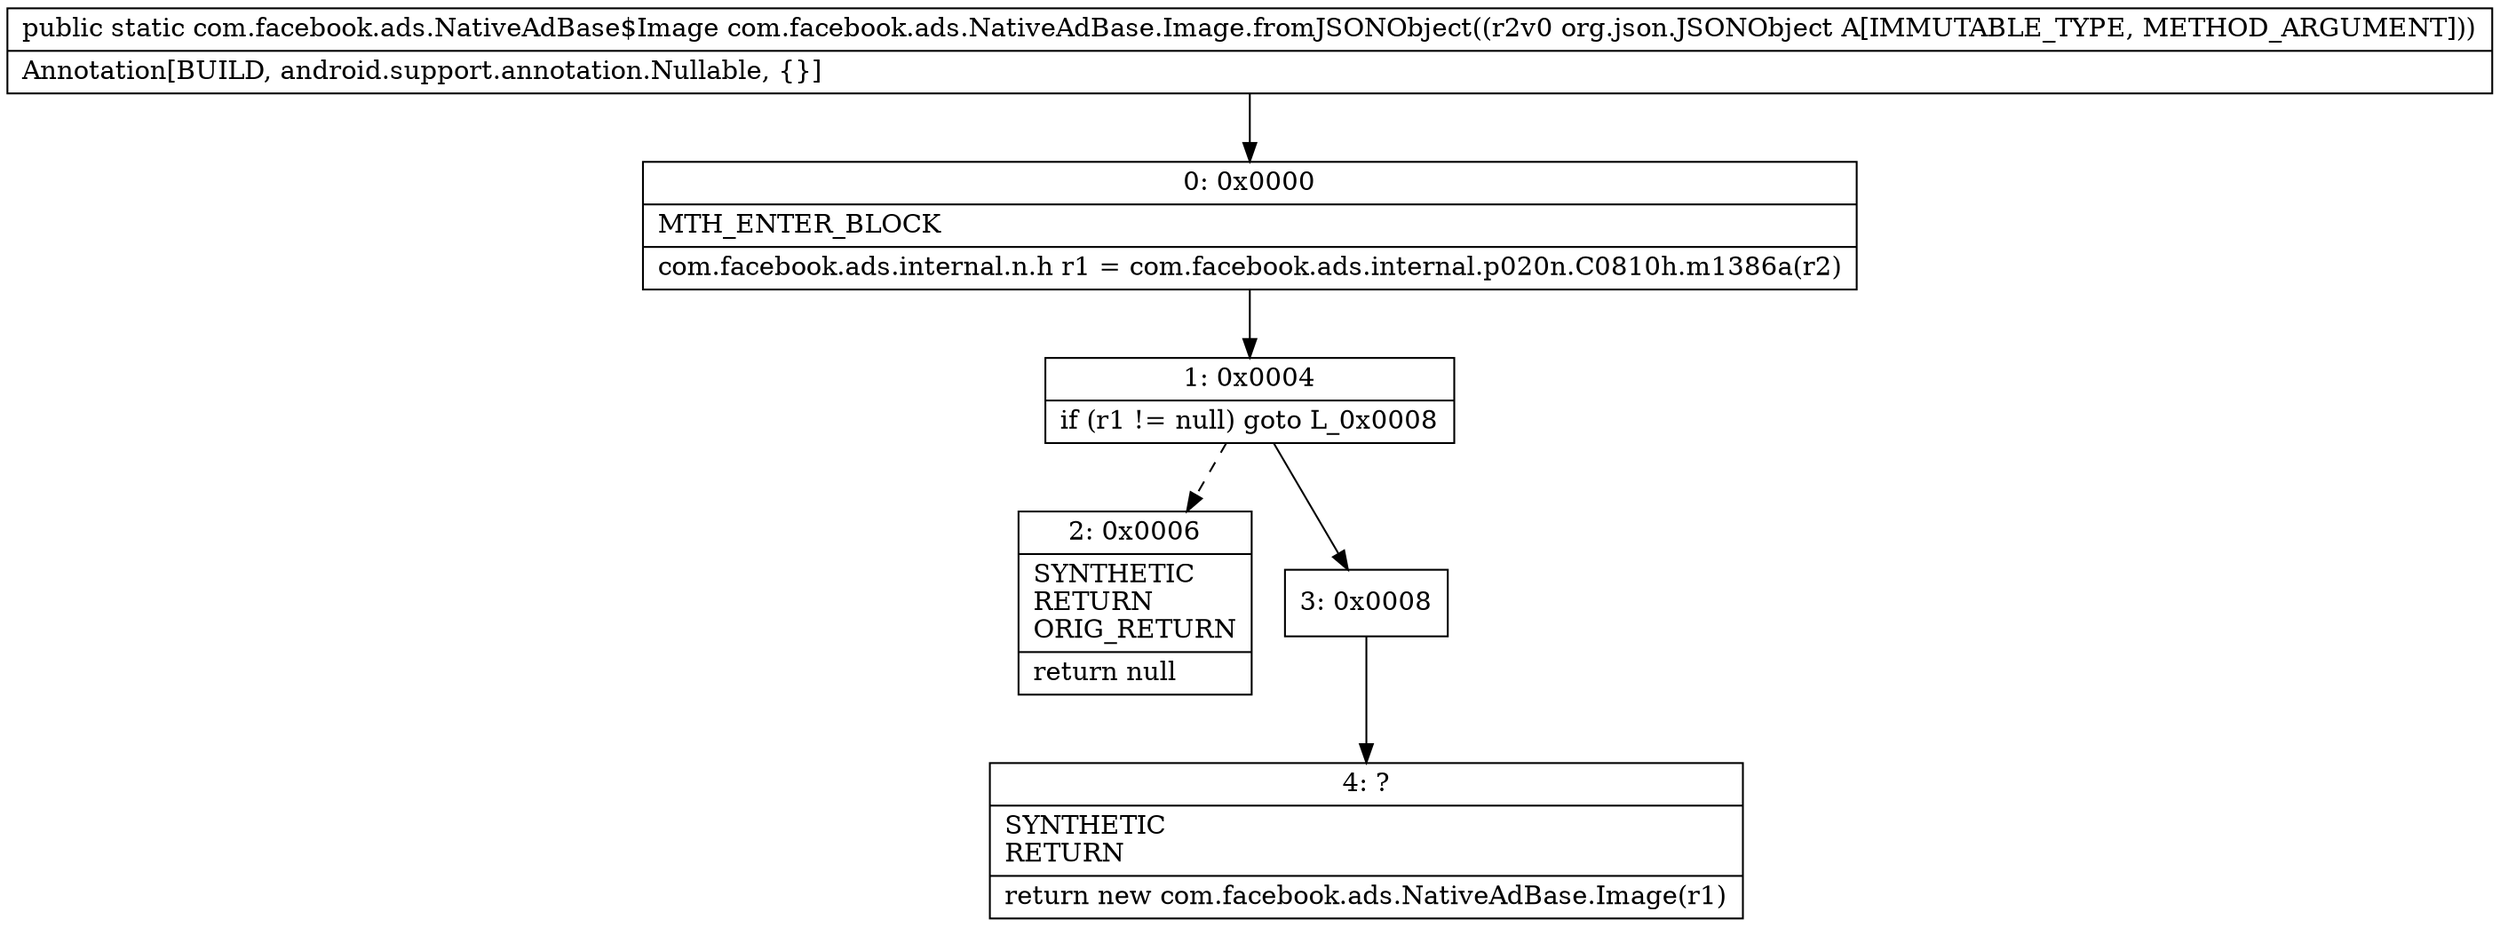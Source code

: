 digraph "CFG forcom.facebook.ads.NativeAdBase.Image.fromJSONObject(Lorg\/json\/JSONObject;)Lcom\/facebook\/ads\/NativeAdBase$Image;" {
Node_0 [shape=record,label="{0\:\ 0x0000|MTH_ENTER_BLOCK\l|com.facebook.ads.internal.n.h r1 = com.facebook.ads.internal.p020n.C0810h.m1386a(r2)\l}"];
Node_1 [shape=record,label="{1\:\ 0x0004|if (r1 != null) goto L_0x0008\l}"];
Node_2 [shape=record,label="{2\:\ 0x0006|SYNTHETIC\lRETURN\lORIG_RETURN\l|return null\l}"];
Node_3 [shape=record,label="{3\:\ 0x0008}"];
Node_4 [shape=record,label="{4\:\ ?|SYNTHETIC\lRETURN\l|return new com.facebook.ads.NativeAdBase.Image(r1)\l}"];
MethodNode[shape=record,label="{public static com.facebook.ads.NativeAdBase$Image com.facebook.ads.NativeAdBase.Image.fromJSONObject((r2v0 org.json.JSONObject A[IMMUTABLE_TYPE, METHOD_ARGUMENT]))  | Annotation[BUILD, android.support.annotation.Nullable, \{\}]\l}"];
MethodNode -> Node_0;
Node_0 -> Node_1;
Node_1 -> Node_2[style=dashed];
Node_1 -> Node_3;
Node_3 -> Node_4;
}

